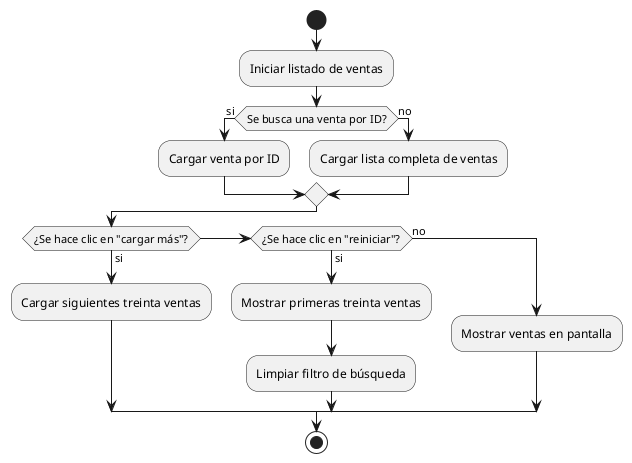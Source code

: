 @startuml listar ventas

start

:Iniciar listado de ventas;

if (Se busca una venta por ID?) then (si)
    :Cargar venta por ID;
else (no)
    :Cargar lista completa de ventas;
endif

if (¿Se hace clic en "cargar más"?) then (si)
    :Cargar siguientes treinta ventas;
elseif (¿Se hace clic en "reiniciar"?) then (si)
    :Mostrar primeras treinta ventas;
    :Limpiar filtro de búsqueda;
else (no)
    :Mostrar ventas en pantalla;
endif

stop

@enduml
